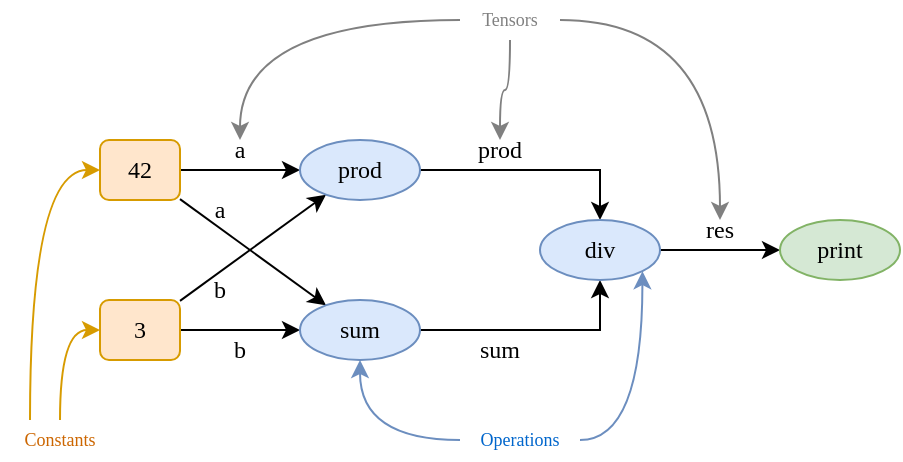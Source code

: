 <mxfile version="14.6.3" type="device"><diagram id="JZYU7HYnKF1gTok1C92X" name="Page-1"><mxGraphModel dx="484" dy="247" grid="1" gridSize="10" guides="1" tooltips="1" connect="1" arrows="1" fold="1" page="1" pageScale="1" pageWidth="827" pageHeight="1169" math="0" shadow="0"><root><mxCell id="0"/><mxCell id="1" parent="0"/><mxCell id="S3tmlFTaVUPMOdhEHCaD-7" style="edgeStyle=orthogonalEdgeStyle;rounded=0;orthogonalLoop=1;jettySize=auto;html=1;" edge="1" parent="1" source="S3tmlFTaVUPMOdhEHCaD-1" target="S3tmlFTaVUPMOdhEHCaD-3"><mxGeometry relative="1" as="geometry"/></mxCell><mxCell id="S3tmlFTaVUPMOdhEHCaD-12" style="rounded=0;orthogonalLoop=1;jettySize=auto;html=1;" edge="1" parent="1" source="S3tmlFTaVUPMOdhEHCaD-1" target="S3tmlFTaVUPMOdhEHCaD-4"><mxGeometry relative="1" as="geometry"/></mxCell><mxCell id="S3tmlFTaVUPMOdhEHCaD-1" value="42" style="rounded=1;whiteSpace=wrap;html=1;fillColor=#ffe6cc;strokeColor=#d79b00;fontFamily=Lucida Console;" vertex="1" parent="1"><mxGeometry x="80" y="180" width="40" height="30" as="geometry"/></mxCell><mxCell id="S3tmlFTaVUPMOdhEHCaD-8" style="edgeStyle=orthogonalEdgeStyle;rounded=0;orthogonalLoop=1;jettySize=auto;html=1;" edge="1" parent="1" source="S3tmlFTaVUPMOdhEHCaD-2" target="S3tmlFTaVUPMOdhEHCaD-4"><mxGeometry relative="1" as="geometry"/></mxCell><mxCell id="S3tmlFTaVUPMOdhEHCaD-13" style="edgeStyle=none;rounded=0;orthogonalLoop=1;jettySize=auto;html=1;" edge="1" parent="1" source="S3tmlFTaVUPMOdhEHCaD-2" target="S3tmlFTaVUPMOdhEHCaD-3"><mxGeometry relative="1" as="geometry"/></mxCell><mxCell id="S3tmlFTaVUPMOdhEHCaD-2" value="3" style="rounded=1;whiteSpace=wrap;html=1;fillColor=#ffe6cc;strokeColor=#d79b00;fontFamily=Lucida Console;" vertex="1" parent="1"><mxGeometry x="80" y="260" width="40" height="30" as="geometry"/></mxCell><mxCell id="S3tmlFTaVUPMOdhEHCaD-9" style="edgeStyle=orthogonalEdgeStyle;rounded=0;orthogonalLoop=1;jettySize=auto;html=1;" edge="1" parent="1" source="S3tmlFTaVUPMOdhEHCaD-3" target="S3tmlFTaVUPMOdhEHCaD-5"><mxGeometry relative="1" as="geometry"/></mxCell><mxCell id="S3tmlFTaVUPMOdhEHCaD-3" value="prod" style="ellipse;whiteSpace=wrap;html=1;fillColor=#dae8fc;strokeColor=#6c8ebf;fontFamily=Lucida Console;" vertex="1" parent="1"><mxGeometry x="180" y="180" width="60" height="30" as="geometry"/></mxCell><mxCell id="S3tmlFTaVUPMOdhEHCaD-10" style="edgeStyle=orthogonalEdgeStyle;rounded=0;orthogonalLoop=1;jettySize=auto;html=1;" edge="1" parent="1" source="S3tmlFTaVUPMOdhEHCaD-4" target="S3tmlFTaVUPMOdhEHCaD-5"><mxGeometry relative="1" as="geometry"/></mxCell><mxCell id="S3tmlFTaVUPMOdhEHCaD-4" value="sum" style="ellipse;whiteSpace=wrap;html=1;fillColor=#dae8fc;strokeColor=#6c8ebf;fontFamily=Lucida Console;" vertex="1" parent="1"><mxGeometry x="180" y="260" width="60" height="30" as="geometry"/></mxCell><mxCell id="S3tmlFTaVUPMOdhEHCaD-11" style="edgeStyle=orthogonalEdgeStyle;rounded=0;orthogonalLoop=1;jettySize=auto;html=1;" edge="1" parent="1" source="S3tmlFTaVUPMOdhEHCaD-5" target="S3tmlFTaVUPMOdhEHCaD-6"><mxGeometry relative="1" as="geometry"/></mxCell><mxCell id="S3tmlFTaVUPMOdhEHCaD-5" value="div" style="ellipse;whiteSpace=wrap;html=1;fillColor=#dae8fc;strokeColor=#6c8ebf;fontFamily=Lucida Console;" vertex="1" parent="1"><mxGeometry x="300" y="220" width="60" height="30" as="geometry"/></mxCell><mxCell id="S3tmlFTaVUPMOdhEHCaD-6" value="print" style="ellipse;whiteSpace=wrap;html=1;fillColor=#d5e8d4;strokeColor=#82b366;fontFamily=Lucida Console;" vertex="1" parent="1"><mxGeometry x="420" y="220" width="60" height="30" as="geometry"/></mxCell><mxCell id="S3tmlFTaVUPMOdhEHCaD-14" value="a" style="text;html=1;strokeColor=none;fillColor=none;align=center;verticalAlign=middle;whiteSpace=wrap;rounded=0;fontFamily=Lucida Console;" vertex="1" parent="1"><mxGeometry x="130" y="180" width="40" height="10" as="geometry"/></mxCell><mxCell id="S3tmlFTaVUPMOdhEHCaD-15" value="a" style="text;html=1;strokeColor=none;fillColor=none;align=center;verticalAlign=middle;whiteSpace=wrap;rounded=0;fontFamily=Lucida Console;" vertex="1" parent="1"><mxGeometry x="120" y="210" width="40" height="10" as="geometry"/></mxCell><mxCell id="S3tmlFTaVUPMOdhEHCaD-17" value="b" style="text;html=1;strokeColor=none;fillColor=none;align=center;verticalAlign=middle;whiteSpace=wrap;rounded=0;fontFamily=Lucida Console;" vertex="1" parent="1"><mxGeometry x="130" y="280" width="40" height="10" as="geometry"/></mxCell><mxCell id="S3tmlFTaVUPMOdhEHCaD-18" value="b" style="text;html=1;strokeColor=none;fillColor=none;align=center;verticalAlign=middle;whiteSpace=wrap;rounded=0;fontFamily=Lucida Console;" vertex="1" parent="1"><mxGeometry x="120" y="250" width="40" height="10" as="geometry"/></mxCell><mxCell id="S3tmlFTaVUPMOdhEHCaD-19" value="prod" style="text;html=1;strokeColor=none;fillColor=none;align=center;verticalAlign=middle;whiteSpace=wrap;rounded=0;fontFamily=Lucida Console;" vertex="1" parent="1"><mxGeometry x="260" y="180" width="40" height="10" as="geometry"/></mxCell><mxCell id="S3tmlFTaVUPMOdhEHCaD-20" value="sum" style="text;html=1;strokeColor=none;fillColor=none;align=center;verticalAlign=middle;whiteSpace=wrap;rounded=0;fontFamily=Lucida Console;" vertex="1" parent="1"><mxGeometry x="260" y="280" width="40" height="10" as="geometry"/></mxCell><mxCell id="S3tmlFTaVUPMOdhEHCaD-21" value="res" style="text;html=1;strokeColor=none;fillColor=none;align=center;verticalAlign=middle;whiteSpace=wrap;rounded=0;fontFamily=Lucida Console;" vertex="1" parent="1"><mxGeometry x="370" y="220" width="40" height="10" as="geometry"/></mxCell><mxCell id="S3tmlFTaVUPMOdhEHCaD-23" style="edgeStyle=orthogonalEdgeStyle;curved=1;rounded=0;orthogonalLoop=1;jettySize=auto;html=1;entryX=0.5;entryY=0;entryDx=0;entryDy=0;fontSize=9;strokeColor=#808080;" edge="1" parent="1" source="S3tmlFTaVUPMOdhEHCaD-22" target="S3tmlFTaVUPMOdhEHCaD-14"><mxGeometry relative="1" as="geometry"/></mxCell><mxCell id="S3tmlFTaVUPMOdhEHCaD-24" style="edgeStyle=orthogonalEdgeStyle;curved=1;rounded=0;orthogonalLoop=1;jettySize=auto;html=1;entryX=0.5;entryY=0;entryDx=0;entryDy=0;fontSize=9;strokeColor=#808080;" edge="1" parent="1" source="S3tmlFTaVUPMOdhEHCaD-22" target="S3tmlFTaVUPMOdhEHCaD-19"><mxGeometry relative="1" as="geometry"/></mxCell><mxCell id="S3tmlFTaVUPMOdhEHCaD-25" style="edgeStyle=orthogonalEdgeStyle;curved=1;rounded=0;orthogonalLoop=1;jettySize=auto;html=1;entryX=0.5;entryY=0;entryDx=0;entryDy=0;fontSize=9;strokeColor=#808080;" edge="1" parent="1" source="S3tmlFTaVUPMOdhEHCaD-22" target="S3tmlFTaVUPMOdhEHCaD-21"><mxGeometry relative="1" as="geometry"/></mxCell><mxCell id="S3tmlFTaVUPMOdhEHCaD-22" value="Tensors" style="text;html=1;strokeColor=none;fillColor=none;align=center;verticalAlign=middle;whiteSpace=wrap;rounded=0;fontSize=9;fontColor=#808080;fontFamily=Lucida Console;" vertex="1" parent="1"><mxGeometry x="260" y="110" width="50" height="20" as="geometry"/></mxCell><mxCell id="S3tmlFTaVUPMOdhEHCaD-27" style="edgeStyle=orthogonalEdgeStyle;curved=1;rounded=0;orthogonalLoop=1;jettySize=auto;html=1;fontSize=9;strokeColor=#6c8ebf;fillColor=#dae8fc;" edge="1" parent="1" source="S3tmlFTaVUPMOdhEHCaD-26" target="S3tmlFTaVUPMOdhEHCaD-4"><mxGeometry relative="1" as="geometry"/></mxCell><mxCell id="S3tmlFTaVUPMOdhEHCaD-28" style="edgeStyle=orthogonalEdgeStyle;curved=1;rounded=0;orthogonalLoop=1;jettySize=auto;html=1;entryX=1;entryY=1;entryDx=0;entryDy=0;fontSize=9;exitX=1;exitY=0.5;exitDx=0;exitDy=0;strokeColor=#6c8ebf;fillColor=#dae8fc;" edge="1" parent="1" source="S3tmlFTaVUPMOdhEHCaD-26" target="S3tmlFTaVUPMOdhEHCaD-5"><mxGeometry relative="1" as="geometry"/></mxCell><mxCell id="S3tmlFTaVUPMOdhEHCaD-26" value="Operations" style="text;html=1;strokeColor=none;fillColor=none;align=center;verticalAlign=middle;whiteSpace=wrap;rounded=0;fontSize=9;fontColor=#0066CC;fontFamily=Lucida Console;" vertex="1" parent="1"><mxGeometry x="260" y="320" width="60" height="20" as="geometry"/></mxCell><mxCell id="S3tmlFTaVUPMOdhEHCaD-30" style="edgeStyle=orthogonalEdgeStyle;curved=1;rounded=0;orthogonalLoop=1;jettySize=auto;html=1;entryX=0;entryY=0.5;entryDx=0;entryDy=0;fontSize=9;fontColor=#808080;strokeColor=#d79b00;fillColor=#ffe6cc;" edge="1" parent="1" source="S3tmlFTaVUPMOdhEHCaD-29" target="S3tmlFTaVUPMOdhEHCaD-2"><mxGeometry relative="1" as="geometry"/></mxCell><mxCell id="S3tmlFTaVUPMOdhEHCaD-31" style="edgeStyle=orthogonalEdgeStyle;curved=1;rounded=0;orthogonalLoop=1;jettySize=auto;html=1;exitX=0.25;exitY=0;exitDx=0;exitDy=0;entryX=0;entryY=0.5;entryDx=0;entryDy=0;fontSize=9;fontColor=#808080;strokeColor=#d79b00;fillColor=#ffe6cc;" edge="1" parent="1" source="S3tmlFTaVUPMOdhEHCaD-29" target="S3tmlFTaVUPMOdhEHCaD-1"><mxGeometry relative="1" as="geometry"/></mxCell><mxCell id="S3tmlFTaVUPMOdhEHCaD-29" value="Constants" style="text;html=1;strokeColor=none;fillColor=none;align=center;verticalAlign=middle;whiteSpace=wrap;rounded=0;fontSize=9;fontColor=#CC6600;fontFamily=Lucida Console;" vertex="1" parent="1"><mxGeometry x="30" y="320" width="60" height="20" as="geometry"/></mxCell></root></mxGraphModel></diagram></mxfile>